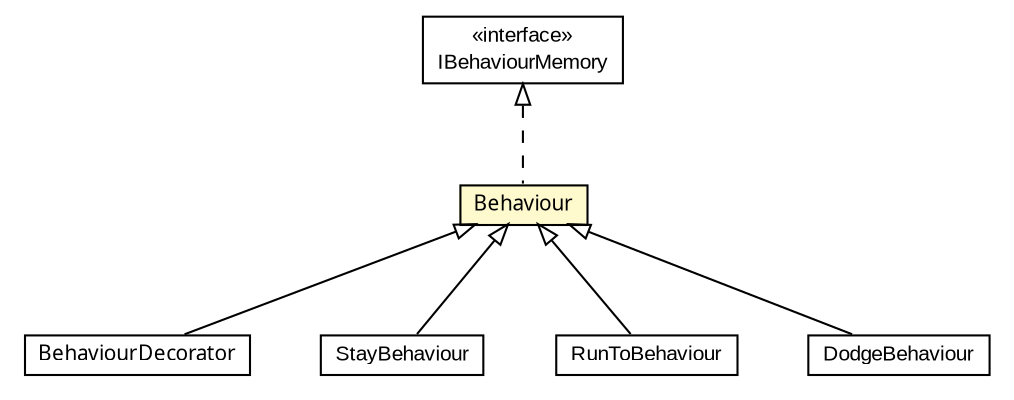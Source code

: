 #!/usr/local/bin/dot
#
# Class diagram 
# Generated by UMLGraph version 5.1 (http://www.umlgraph.org/)
#

digraph G {
	edge [fontname="arial",fontsize=10,labelfontname="arial",labelfontsize=10];
	node [fontname="arial",fontsize=10,shape=plaintext];
	nodesep=0.25;
	ranksep=0.5;
	// pl.staszczyk.mysimplebot1.behaviours.IBehaviourMemory
	c128 [label=<<table title="pl.staszczyk.mysimplebot1.behaviours.IBehaviourMemory" border="0" cellborder="1" cellspacing="0" cellpadding="2" port="p" href="./IBehaviourMemory.html">
		<tr><td><table border="0" cellspacing="0" cellpadding="1">
<tr><td align="center" balign="center"> &#171;interface&#187; </td></tr>
<tr><td align="center" balign="center"> IBehaviourMemory </td></tr>
		</table></td></tr>
		</table>>, fontname="arial", fontcolor="black", fontsize=10.0];
	// pl.staszczyk.mysimplebot1.behaviours.BehaviourDecorator
	c132 [label=<<table title="pl.staszczyk.mysimplebot1.behaviours.BehaviourDecorator" border="0" cellborder="1" cellspacing="0" cellpadding="2" port="p" href="./BehaviourDecorator.html">
		<tr><td><table border="0" cellspacing="0" cellpadding="1">
<tr><td align="center" balign="center"><font face="ariali"> BehaviourDecorator </font></td></tr>
		</table></td></tr>
		</table>>, fontname="arial", fontcolor="black", fontsize=10.0];
	// pl.staszczyk.mysimplebot1.behaviours.Behaviour
	c133 [label=<<table title="pl.staszczyk.mysimplebot1.behaviours.Behaviour" border="0" cellborder="1" cellspacing="0" cellpadding="2" port="p" bgcolor="lemonChiffon" href="./Behaviour.html">
		<tr><td><table border="0" cellspacing="0" cellpadding="1">
<tr><td align="center" balign="center"><font face="ariali"> Behaviour </font></td></tr>
		</table></td></tr>
		</table>>, fontname="arial", fontcolor="black", fontsize=10.0];
	// pl.staszczyk.mysimplebot1.behaviours.implementations.StayBehaviour
	c134 [label=<<table title="pl.staszczyk.mysimplebot1.behaviours.implementations.StayBehaviour" border="0" cellborder="1" cellspacing="0" cellpadding="2" port="p" href="./implementations/StayBehaviour.html">
		<tr><td><table border="0" cellspacing="0" cellpadding="1">
<tr><td align="center" balign="center"> StayBehaviour </td></tr>
		</table></td></tr>
		</table>>, fontname="arial", fontcolor="black", fontsize=10.0];
	// pl.staszczyk.mysimplebot1.behaviours.implementations.RunToBehaviour
	c135 [label=<<table title="pl.staszczyk.mysimplebot1.behaviours.implementations.RunToBehaviour" border="0" cellborder="1" cellspacing="0" cellpadding="2" port="p" href="./implementations/RunToBehaviour.html">
		<tr><td><table border="0" cellspacing="0" cellpadding="1">
<tr><td align="center" balign="center"> RunToBehaviour </td></tr>
		</table></td></tr>
		</table>>, fontname="arial", fontcolor="black", fontsize=10.0];
	// pl.staszczyk.mysimplebot1.behaviours.implementations.DodgeBehaviour
	c136 [label=<<table title="pl.staszczyk.mysimplebot1.behaviours.implementations.DodgeBehaviour" border="0" cellborder="1" cellspacing="0" cellpadding="2" port="p" href="./implementations/DodgeBehaviour.html">
		<tr><td><table border="0" cellspacing="0" cellpadding="1">
<tr><td align="center" balign="center"> DodgeBehaviour </td></tr>
		</table></td></tr>
		</table>>, fontname="arial", fontcolor="black", fontsize=10.0];
	//pl.staszczyk.mysimplebot1.behaviours.BehaviourDecorator extends pl.staszczyk.mysimplebot1.behaviours.Behaviour
	c133:p -> c132:p [dir=back,arrowtail=empty];
	//pl.staszczyk.mysimplebot1.behaviours.Behaviour implements pl.staszczyk.mysimplebot1.behaviours.IBehaviourMemory
	c128:p -> c133:p [dir=back,arrowtail=empty,style=dashed];
	//pl.staszczyk.mysimplebot1.behaviours.implementations.StayBehaviour extends pl.staszczyk.mysimplebot1.behaviours.Behaviour
	c133:p -> c134:p [dir=back,arrowtail=empty];
	//pl.staszczyk.mysimplebot1.behaviours.implementations.RunToBehaviour extends pl.staszczyk.mysimplebot1.behaviours.Behaviour
	c133:p -> c135:p [dir=back,arrowtail=empty];
	//pl.staszczyk.mysimplebot1.behaviours.implementations.DodgeBehaviour extends pl.staszczyk.mysimplebot1.behaviours.Behaviour
	c133:p -> c136:p [dir=back,arrowtail=empty];
}

